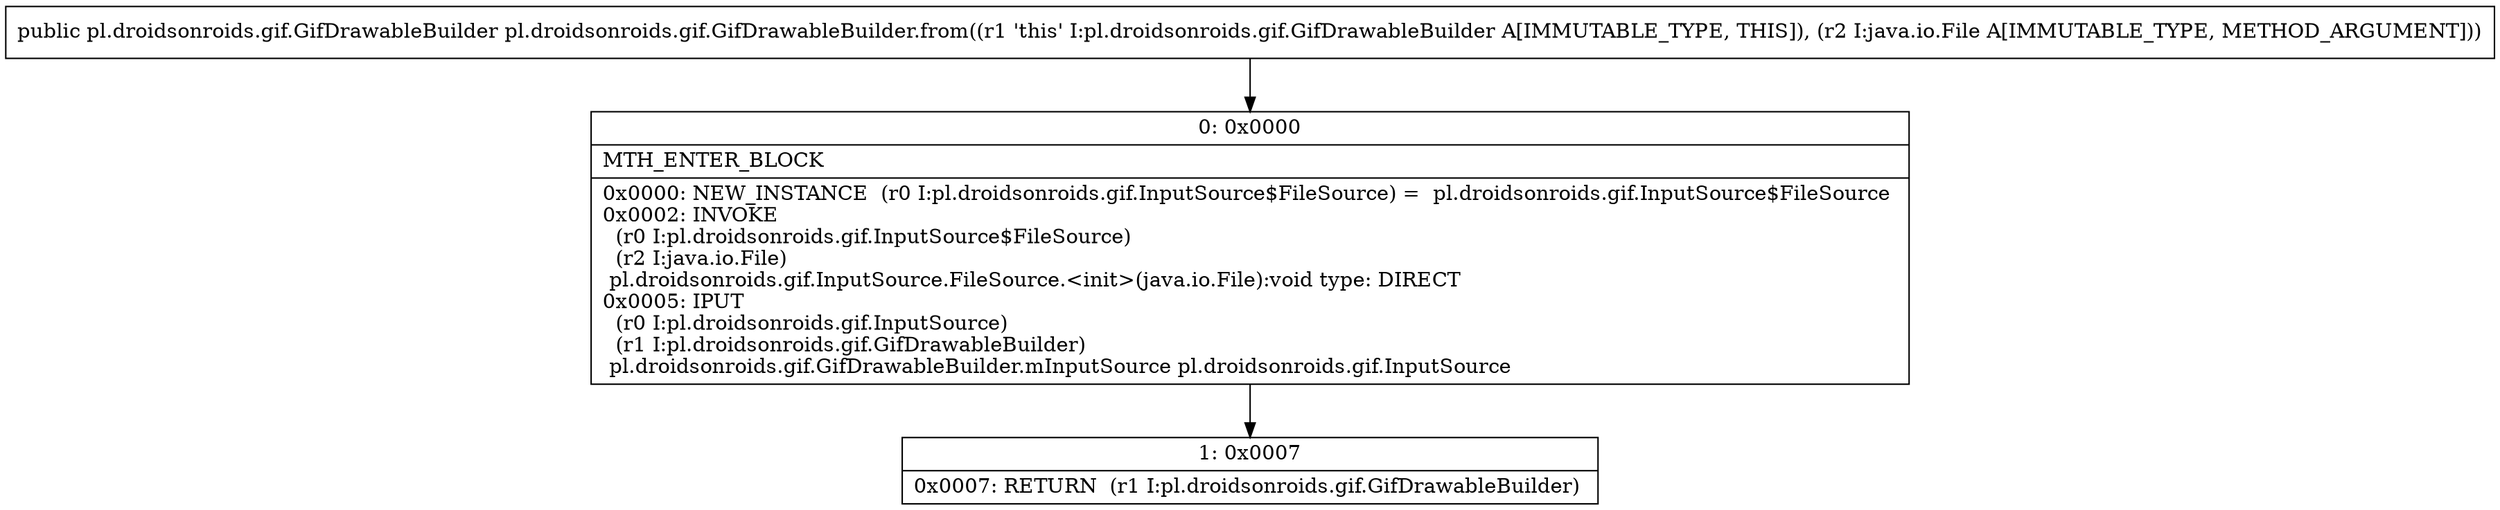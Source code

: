 digraph "CFG forpl.droidsonroids.gif.GifDrawableBuilder.from(Ljava\/io\/File;)Lpl\/droidsonroids\/gif\/GifDrawableBuilder;" {
Node_0 [shape=record,label="{0\:\ 0x0000|MTH_ENTER_BLOCK\l|0x0000: NEW_INSTANCE  (r0 I:pl.droidsonroids.gif.InputSource$FileSource) =  pl.droidsonroids.gif.InputSource$FileSource \l0x0002: INVOKE  \l  (r0 I:pl.droidsonroids.gif.InputSource$FileSource)\l  (r2 I:java.io.File)\l pl.droidsonroids.gif.InputSource.FileSource.\<init\>(java.io.File):void type: DIRECT \l0x0005: IPUT  \l  (r0 I:pl.droidsonroids.gif.InputSource)\l  (r1 I:pl.droidsonroids.gif.GifDrawableBuilder)\l pl.droidsonroids.gif.GifDrawableBuilder.mInputSource pl.droidsonroids.gif.InputSource \l}"];
Node_1 [shape=record,label="{1\:\ 0x0007|0x0007: RETURN  (r1 I:pl.droidsonroids.gif.GifDrawableBuilder) \l}"];
MethodNode[shape=record,label="{public pl.droidsonroids.gif.GifDrawableBuilder pl.droidsonroids.gif.GifDrawableBuilder.from((r1 'this' I:pl.droidsonroids.gif.GifDrawableBuilder A[IMMUTABLE_TYPE, THIS]), (r2 I:java.io.File A[IMMUTABLE_TYPE, METHOD_ARGUMENT])) }"];
MethodNode -> Node_0;
Node_0 -> Node_1;
}

